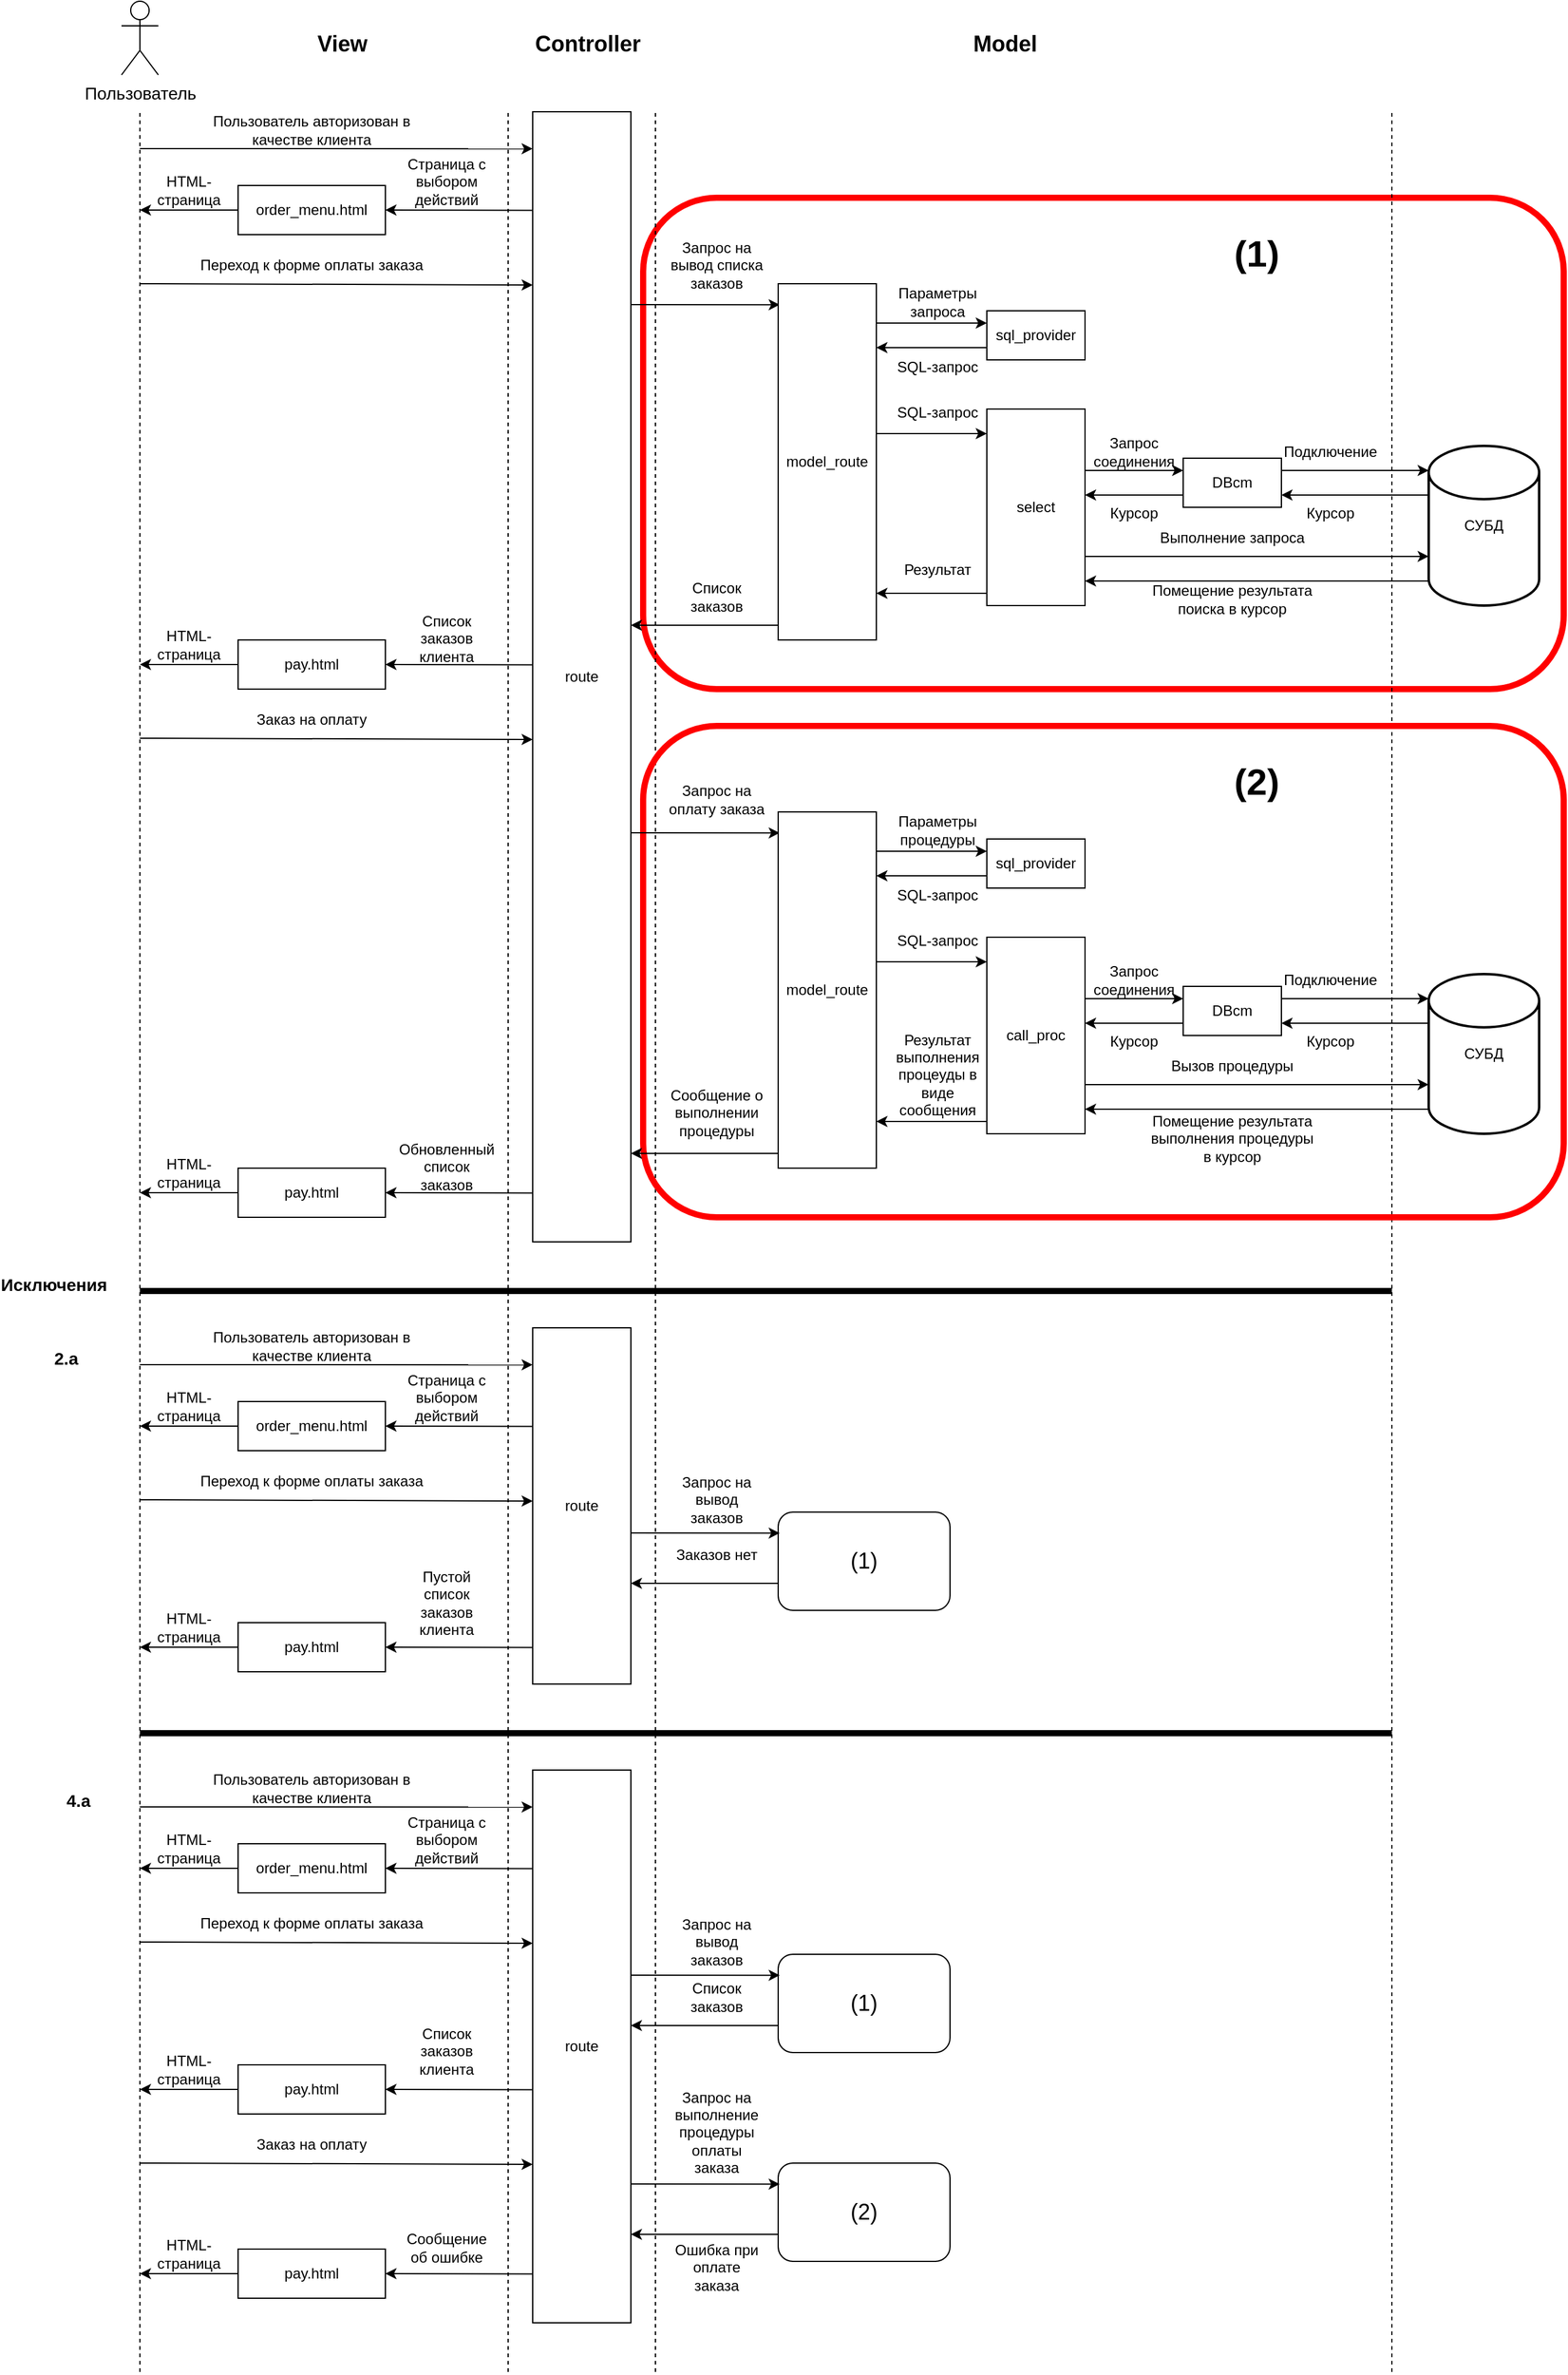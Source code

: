 <mxfile version="26.0.4">
  <diagram name="Страница — 1" id="qYMcQZidO0-yW6cIo81G">
    <mxGraphModel dx="1993" dy="938" grid="1" gridSize="10" guides="0" tooltips="1" connect="0" arrows="0" fold="1" page="0" pageScale="1" pageWidth="827" pageHeight="1169" math="0" shadow="0">
      <root>
        <mxCell id="0" />
        <mxCell id="1" parent="0" />
        <mxCell id="RGtAdJCoP5h75ATYD8qg-53" value="" style="rounded=1;whiteSpace=wrap;html=1;textOpacity=0;strokeWidth=5;perimeterSpacing=0;fillColor=none;strokeColor=#ff0000;" parent="1" vertex="1">
          <mxGeometry x="450" y="230" width="750" height="400" as="geometry" />
        </mxCell>
        <mxCell id="RGtAdJCoP5h75ATYD8qg-1" value="&lt;font style=&quot;font-size: 14px;&quot;&gt;Пользователь&lt;/font&gt;&lt;div style=&quot;font-size: 14px;&quot;&gt;&lt;br&gt;&lt;/div&gt;" style="shape=umlActor;verticalLabelPosition=bottom;verticalAlign=top;html=1;outlineConnect=0;" parent="1" vertex="1">
          <mxGeometry x="25" y="70" width="30" height="60" as="geometry" />
        </mxCell>
        <mxCell id="RGtAdJCoP5h75ATYD8qg-4" value="" style="endArrow=none;dashed=1;html=1;rounded=0;" parent="1" edge="1">
          <mxGeometry width="50" height="50" relative="1" as="geometry">
            <mxPoint x="40" y="2000" as="sourcePoint" />
            <mxPoint x="40" y="160" as="targetPoint" />
          </mxGeometry>
        </mxCell>
        <mxCell id="RGtAdJCoP5h75ATYD8qg-5" value="" style="endArrow=classic;html=1;rounded=0;entryX=0;entryY=0.051;entryDx=0;entryDy=0;entryPerimeter=0;" parent="1" edge="1">
          <mxGeometry width="50" height="50" relative="1" as="geometry">
            <mxPoint x="40" y="190" as="sourcePoint" />
            <mxPoint x="360" y="190.09" as="targetPoint" />
          </mxGeometry>
        </mxCell>
        <mxCell id="RGtAdJCoP5h75ATYD8qg-6" value="Пользователь авторизован в качестве клиента" style="text;html=1;align=center;verticalAlign=middle;whiteSpace=wrap;rounded=0;" parent="1" vertex="1">
          <mxGeometry x="80" y="160" width="200" height="30" as="geometry" />
        </mxCell>
        <mxCell id="RGtAdJCoP5h75ATYD8qg-7" value="route" style="rounded=0;whiteSpace=wrap;html=1;" parent="1" vertex="1">
          <mxGeometry x="360" y="160" width="80" height="920" as="geometry" />
        </mxCell>
        <mxCell id="RGtAdJCoP5h75ATYD8qg-27" value="" style="endArrow=classic;html=1;rounded=0;exitX=0;exitY=0.136;exitDx=0;exitDy=0;exitPerimeter=0;" parent="1" edge="1">
          <mxGeometry width="50" height="50" relative="1" as="geometry">
            <mxPoint x="360" y="240.24" as="sourcePoint" />
            <mxPoint x="240" y="240" as="targetPoint" />
          </mxGeometry>
        </mxCell>
        <mxCell id="RGtAdJCoP5h75ATYD8qg-28" value="order_menu.html" style="rounded=0;whiteSpace=wrap;html=1;" parent="1" vertex="1">
          <mxGeometry x="120" y="220" width="120" height="40" as="geometry" />
        </mxCell>
        <mxCell id="RGtAdJCoP5h75ATYD8qg-29" value="" style="endArrow=classic;html=1;rounded=0;" parent="1" edge="1">
          <mxGeometry width="50" height="50" relative="1" as="geometry">
            <mxPoint x="120" y="240" as="sourcePoint" />
            <mxPoint x="40" y="240" as="targetPoint" />
          </mxGeometry>
        </mxCell>
        <mxCell id="RGtAdJCoP5h75ATYD8qg-30" value="" style="endArrow=classic;html=1;rounded=0;" parent="1" edge="1">
          <mxGeometry width="50" height="50" relative="1" as="geometry">
            <mxPoint x="40" y="300" as="sourcePoint" />
            <mxPoint x="360" y="301" as="targetPoint" />
          </mxGeometry>
        </mxCell>
        <mxCell id="RGtAdJCoP5h75ATYD8qg-31" value="Страница с выбором действий" style="text;html=1;align=center;verticalAlign=middle;whiteSpace=wrap;rounded=0;" parent="1" vertex="1">
          <mxGeometry x="240" y="196" width="100" height="41" as="geometry" />
        </mxCell>
        <mxCell id="RGtAdJCoP5h75ATYD8qg-32" value="HTML-страница" style="text;html=1;align=center;verticalAlign=middle;whiteSpace=wrap;rounded=0;" parent="1" vertex="1">
          <mxGeometry x="40" y="210" width="80" height="27" as="geometry" />
        </mxCell>
        <mxCell id="RGtAdJCoP5h75ATYD8qg-33" value="Переход к форме оплаты заказа" style="text;html=1;align=center;verticalAlign=middle;whiteSpace=wrap;rounded=0;" parent="1" vertex="1">
          <mxGeometry x="80" y="270" width="200" height="30" as="geometry" />
        </mxCell>
        <mxCell id="RGtAdJCoP5h75ATYD8qg-34" value="" style="endArrow=none;dashed=1;html=1;rounded=0;" parent="1" edge="1">
          <mxGeometry width="50" height="50" relative="1" as="geometry">
            <mxPoint x="340" y="2000" as="sourcePoint" />
            <mxPoint x="340" y="160" as="targetPoint" />
          </mxGeometry>
        </mxCell>
        <mxCell id="RGtAdJCoP5h75ATYD8qg-35" value="View" style="text;html=1;align=center;verticalAlign=middle;whiteSpace=wrap;rounded=0;fontSize=18;fontStyle=1" parent="1" vertex="1">
          <mxGeometry x="110" y="90" width="190" height="30" as="geometry" />
        </mxCell>
        <mxCell id="RGtAdJCoP5h75ATYD8qg-36" value="Controller" style="text;html=1;align=center;verticalAlign=middle;whiteSpace=wrap;rounded=0;fontSize=18;fontStyle=1" parent="1" vertex="1">
          <mxGeometry x="310" y="90" width="190" height="30" as="geometry" />
        </mxCell>
        <mxCell id="RGtAdJCoP5h75ATYD8qg-37" value="" style="endArrow=none;dashed=1;html=1;rounded=0;" parent="1" edge="1">
          <mxGeometry width="50" height="50" relative="1" as="geometry">
            <mxPoint x="460" y="2000" as="sourcePoint" />
            <mxPoint x="460" y="160" as="targetPoint" />
          </mxGeometry>
        </mxCell>
        <mxCell id="RGtAdJCoP5h75ATYD8qg-38" value="Model" style="text;html=1;align=center;verticalAlign=middle;whiteSpace=wrap;rounded=0;fontSize=18;fontStyle=1" parent="1" vertex="1">
          <mxGeometry x="650" y="90" width="190" height="30" as="geometry" />
        </mxCell>
        <mxCell id="RGtAdJCoP5h75ATYD8qg-39" value="" style="endArrow=none;dashed=1;html=1;rounded=0;" parent="1" edge="1">
          <mxGeometry width="50" height="50" relative="1" as="geometry">
            <mxPoint x="1060" y="2000" as="sourcePoint" />
            <mxPoint x="1060" y="160" as="targetPoint" />
          </mxGeometry>
        </mxCell>
        <mxCell id="RGtAdJCoP5h75ATYD8qg-54" value="(1)" style="text;html=1;align=center;verticalAlign=middle;whiteSpace=wrap;rounded=0;fontSize=30;fontStyle=1" parent="1" vertex="1">
          <mxGeometry x="930" y="260" width="40" height="30" as="geometry" />
        </mxCell>
        <mxCell id="RGtAdJCoP5h75ATYD8qg-55" value="&lt;font style=&quot;font-size: 14px;&quot;&gt;&lt;b&gt;Исключения&lt;/b&gt;&lt;/font&gt;" style="text;html=1;align=center;verticalAlign=middle;whiteSpace=wrap;rounded=0;" parent="1" vertex="1">
          <mxGeometry x="-70" y="1100" width="80" height="30" as="geometry" />
        </mxCell>
        <mxCell id="Lu8lod0RweKCpHLHDI5q-27" value="" style="endArrow=classic;html=1;rounded=0;entryX=0.016;entryY=0.063;entryDx=0;entryDy=0;entryPerimeter=0;" parent="1" edge="1">
          <mxGeometry width="50" height="50" relative="1" as="geometry">
            <mxPoint x="440" y="317" as="sourcePoint" />
            <mxPoint x="561.28" y="317.09" as="targetPoint" />
          </mxGeometry>
        </mxCell>
        <mxCell id="Lu8lod0RweKCpHLHDI5q-28" value="Запрос на вывод списка заказов" style="text;html=1;align=center;verticalAlign=middle;whiteSpace=wrap;rounded=0;" parent="1" vertex="1">
          <mxGeometry x="470" y="260" width="80" height="50" as="geometry" />
        </mxCell>
        <mxCell id="Lu8lod0RweKCpHLHDI5q-29" value="model_route" style="rounded=0;whiteSpace=wrap;html=1;" parent="1" vertex="1">
          <mxGeometry x="560" y="300" width="80" height="290" as="geometry" />
        </mxCell>
        <mxCell id="Lu8lod0RweKCpHLHDI5q-30" value="sql_provider" style="rounded=0;whiteSpace=wrap;html=1;" parent="1" vertex="1">
          <mxGeometry x="730" y="322" width="80" height="40" as="geometry" />
        </mxCell>
        <mxCell id="Lu8lod0RweKCpHLHDI5q-31" value="select" style="rounded=0;whiteSpace=wrap;html=1;" parent="1" vertex="1">
          <mxGeometry x="730" y="402" width="80" height="160" as="geometry" />
        </mxCell>
        <mxCell id="Lu8lod0RweKCpHLHDI5q-32" value="DBcm" style="rounded=0;whiteSpace=wrap;html=1;" parent="1" vertex="1">
          <mxGeometry x="890" y="442" width="80" height="40" as="geometry" />
        </mxCell>
        <mxCell id="Lu8lod0RweKCpHLHDI5q-33" value="СУБД" style="strokeWidth=2;html=1;shape=mxgraph.flowchart.database;whiteSpace=wrap;" parent="1" vertex="1">
          <mxGeometry x="1090" y="432" width="90" height="130" as="geometry" />
        </mxCell>
        <mxCell id="Lu8lod0RweKCpHLHDI5q-34" value="" style="endArrow=classic;html=1;rounded=0;" parent="1" edge="1">
          <mxGeometry width="50" height="50" relative="1" as="geometry">
            <mxPoint x="640" y="332" as="sourcePoint" />
            <mxPoint x="730" y="332" as="targetPoint" />
          </mxGeometry>
        </mxCell>
        <mxCell id="Lu8lod0RweKCpHLHDI5q-35" value="" style="endArrow=classic;html=1;rounded=0;" parent="1" edge="1">
          <mxGeometry width="50" height="50" relative="1" as="geometry">
            <mxPoint x="730" y="352" as="sourcePoint" />
            <mxPoint x="640" y="352" as="targetPoint" />
          </mxGeometry>
        </mxCell>
        <mxCell id="Lu8lod0RweKCpHLHDI5q-36" value="" style="endArrow=classic;html=1;rounded=0;" parent="1" edge="1">
          <mxGeometry width="50" height="50" relative="1" as="geometry">
            <mxPoint x="640" y="422" as="sourcePoint" />
            <mxPoint x="730" y="422" as="targetPoint" />
          </mxGeometry>
        </mxCell>
        <mxCell id="Lu8lod0RweKCpHLHDI5q-37" value="" style="endArrow=classic;html=1;rounded=0;" parent="1" edge="1">
          <mxGeometry width="50" height="50" relative="1" as="geometry">
            <mxPoint x="810" y="452" as="sourcePoint" />
            <mxPoint x="890" y="452" as="targetPoint" />
          </mxGeometry>
        </mxCell>
        <mxCell id="Lu8lod0RweKCpHLHDI5q-38" value="" style="endArrow=classic;html=1;rounded=0;" parent="1" edge="1">
          <mxGeometry width="50" height="50" relative="1" as="geometry">
            <mxPoint x="890" y="472" as="sourcePoint" />
            <mxPoint x="810" y="472" as="targetPoint" />
          </mxGeometry>
        </mxCell>
        <mxCell id="Lu8lod0RweKCpHLHDI5q-39" value="" style="endArrow=classic;html=1;rounded=0;entryX=0;entryY=0.154;entryDx=0;entryDy=0;entryPerimeter=0;" parent="1" target="Lu8lod0RweKCpHLHDI5q-33" edge="1">
          <mxGeometry width="50" height="50" relative="1" as="geometry">
            <mxPoint x="970" y="452" as="sourcePoint" />
            <mxPoint x="1050" y="452" as="targetPoint" />
          </mxGeometry>
        </mxCell>
        <mxCell id="Lu8lod0RweKCpHLHDI5q-40" value="" style="endArrow=classic;html=1;rounded=0;exitX=0;exitY=0.308;exitDx=0;exitDy=0;exitPerimeter=0;" parent="1" source="Lu8lod0RweKCpHLHDI5q-33" edge="1">
          <mxGeometry width="50" height="50" relative="1" as="geometry">
            <mxPoint x="1050" y="472" as="sourcePoint" />
            <mxPoint x="970" y="472" as="targetPoint" />
          </mxGeometry>
        </mxCell>
        <mxCell id="Lu8lod0RweKCpHLHDI5q-41" value="" style="endArrow=classic;html=1;rounded=0;entryX=0;entryY=0.692;entryDx=0;entryDy=0;entryPerimeter=0;" parent="1" target="Lu8lod0RweKCpHLHDI5q-33" edge="1">
          <mxGeometry width="50" height="50" relative="1" as="geometry">
            <mxPoint x="810" y="522" as="sourcePoint" />
            <mxPoint x="890" y="522" as="targetPoint" />
          </mxGeometry>
        </mxCell>
        <mxCell id="Lu8lod0RweKCpHLHDI5q-42" value="" style="endArrow=classic;html=1;rounded=0;exitX=0;exitY=0.846;exitDx=0;exitDy=0;exitPerimeter=0;" parent="1" source="Lu8lod0RweKCpHLHDI5q-33" edge="1">
          <mxGeometry width="50" height="50" relative="1" as="geometry">
            <mxPoint x="1050" y="542" as="sourcePoint" />
            <mxPoint x="810" y="542" as="targetPoint" />
          </mxGeometry>
        </mxCell>
        <mxCell id="Lu8lod0RweKCpHLHDI5q-43" value="" style="endArrow=classic;html=1;rounded=0;" parent="1" edge="1">
          <mxGeometry width="50" height="50" relative="1" as="geometry">
            <mxPoint x="730" y="552" as="sourcePoint" />
            <mxPoint x="640" y="552" as="targetPoint" />
          </mxGeometry>
        </mxCell>
        <mxCell id="Lu8lod0RweKCpHLHDI5q-44" value="Параметры запроса" style="text;html=1;align=center;verticalAlign=middle;whiteSpace=wrap;rounded=0;" parent="1" vertex="1">
          <mxGeometry x="650" y="300" width="80" height="30" as="geometry" />
        </mxCell>
        <mxCell id="Lu8lod0RweKCpHLHDI5q-45" value="SQL-запрос" style="text;html=1;align=center;verticalAlign=middle;whiteSpace=wrap;rounded=0;" parent="1" vertex="1">
          <mxGeometry x="650" y="355" width="80" height="26" as="geometry" />
        </mxCell>
        <mxCell id="Lu8lod0RweKCpHLHDI5q-46" value="SQL-запрос" style="text;html=1;align=center;verticalAlign=middle;whiteSpace=wrap;rounded=0;" parent="1" vertex="1">
          <mxGeometry x="650" y="392" width="80" height="26" as="geometry" />
        </mxCell>
        <mxCell id="Lu8lod0RweKCpHLHDI5q-47" value="Запрос соединения" style="text;html=1;align=center;verticalAlign=middle;whiteSpace=wrap;rounded=0;" parent="1" vertex="1">
          <mxGeometry x="810" y="422" width="80" height="30" as="geometry" />
        </mxCell>
        <mxCell id="Lu8lod0RweKCpHLHDI5q-48" value="Курсор" style="text;html=1;align=center;verticalAlign=middle;whiteSpace=wrap;rounded=0;" parent="1" vertex="1">
          <mxGeometry x="810" y="472" width="80" height="30" as="geometry" />
        </mxCell>
        <mxCell id="Lu8lod0RweKCpHLHDI5q-49" value="Подключение" style="text;html=1;align=center;verticalAlign=middle;whiteSpace=wrap;rounded=0;" parent="1" vertex="1">
          <mxGeometry x="970" y="422" width="80" height="30" as="geometry" />
        </mxCell>
        <mxCell id="Lu8lod0RweKCpHLHDI5q-50" value="Курсор" style="text;html=1;align=center;verticalAlign=middle;whiteSpace=wrap;rounded=0;" parent="1" vertex="1">
          <mxGeometry x="970" y="472" width="80" height="30" as="geometry" />
        </mxCell>
        <mxCell id="Lu8lod0RweKCpHLHDI5q-51" value="Выполнение запроса" style="text;html=1;align=center;verticalAlign=middle;whiteSpace=wrap;rounded=0;" parent="1" vertex="1">
          <mxGeometry x="860" y="492" width="140" height="30" as="geometry" />
        </mxCell>
        <mxCell id="Lu8lod0RweKCpHLHDI5q-52" value="Помещение результата поиска в курсор" style="text;html=1;align=center;verticalAlign=middle;whiteSpace=wrap;rounded=0;" parent="1" vertex="1">
          <mxGeometry x="860" y="542" width="140" height="30" as="geometry" />
        </mxCell>
        <mxCell id="Lu8lod0RweKCpHLHDI5q-53" value="Результат" style="text;html=1;align=center;verticalAlign=middle;whiteSpace=wrap;rounded=0;" parent="1" vertex="1">
          <mxGeometry x="650" y="518" width="80" height="30" as="geometry" />
        </mxCell>
        <mxCell id="Lu8lod0RweKCpHLHDI5q-56" value="" style="endArrow=classic;html=1;rounded=0;" parent="1" edge="1">
          <mxGeometry width="50" height="50" relative="1" as="geometry">
            <mxPoint x="560" y="578" as="sourcePoint" />
            <mxPoint x="440" y="578" as="targetPoint" />
          </mxGeometry>
        </mxCell>
        <mxCell id="Lu8lod0RweKCpHLHDI5q-57" value="Список заказов" style="text;html=1;align=center;verticalAlign=middle;whiteSpace=wrap;rounded=0;" parent="1" vertex="1">
          <mxGeometry x="470" y="540" width="80" height="30" as="geometry" />
        </mxCell>
        <mxCell id="kv8mWWILLCm-tQsmbC9U-1" value="" style="endArrow=classic;html=1;rounded=0;exitX=0;exitY=0.136;exitDx=0;exitDy=0;exitPerimeter=0;" parent="1" edge="1">
          <mxGeometry width="50" height="50" relative="1" as="geometry">
            <mxPoint x="360" y="610.24" as="sourcePoint" />
            <mxPoint x="240" y="610" as="targetPoint" />
          </mxGeometry>
        </mxCell>
        <mxCell id="kv8mWWILLCm-tQsmbC9U-2" value="pay.html" style="rounded=0;whiteSpace=wrap;html=1;" parent="1" vertex="1">
          <mxGeometry x="120" y="590" width="120" height="40" as="geometry" />
        </mxCell>
        <mxCell id="kv8mWWILLCm-tQsmbC9U-3" value="Список заказов клиента" style="text;html=1;align=center;verticalAlign=middle;whiteSpace=wrap;rounded=0;" parent="1" vertex="1">
          <mxGeometry x="250" y="570" width="80" height="37" as="geometry" />
        </mxCell>
        <mxCell id="kv8mWWILLCm-tQsmbC9U-4" value="HTML-страница" style="text;html=1;align=center;verticalAlign=middle;whiteSpace=wrap;rounded=0;" parent="1" vertex="1">
          <mxGeometry x="40" y="580" width="80" height="27" as="geometry" />
        </mxCell>
        <mxCell id="kv8mWWILLCm-tQsmbC9U-5" value="" style="endArrow=classic;html=1;rounded=0;" parent="1" edge="1">
          <mxGeometry width="50" height="50" relative="1" as="geometry">
            <mxPoint x="120" y="610" as="sourcePoint" />
            <mxPoint x="40" y="610" as="targetPoint" />
          </mxGeometry>
        </mxCell>
        <mxCell id="kv8mWWILLCm-tQsmbC9U-312" value="&lt;span style=&quot;font-size: 14px;&quot;&gt;&lt;b&gt;4.а&lt;/b&gt;&lt;/span&gt;" style="text;html=1;align=center;verticalAlign=middle;whiteSpace=wrap;rounded=0;" parent="1" vertex="1">
          <mxGeometry x="-50" y="1520" width="80" height="30" as="geometry" />
        </mxCell>
        <mxCell id="kv8mWWILLCm-tQsmbC9U-313" value="" style="endArrow=none;html=1;rounded=0;strokeWidth=5;" parent="1" edge="1">
          <mxGeometry width="50" height="50" relative="1" as="geometry">
            <mxPoint x="40" y="1480" as="sourcePoint" />
            <mxPoint x="1060" y="1480" as="targetPoint" />
          </mxGeometry>
        </mxCell>
        <mxCell id="9GBrPRL0eRh31CG-jNro-1" value="" style="endArrow=classic;html=1;rounded=0;" edge="1" parent="1">
          <mxGeometry width="50" height="50" relative="1" as="geometry">
            <mxPoint x="40" y="670" as="sourcePoint" />
            <mxPoint x="360" y="671" as="targetPoint" />
          </mxGeometry>
        </mxCell>
        <mxCell id="9GBrPRL0eRh31CG-jNro-2" value="Заказ на оплату" style="text;html=1;align=center;verticalAlign=middle;whiteSpace=wrap;rounded=0;" vertex="1" parent="1">
          <mxGeometry x="80" y="640" width="200" height="30" as="geometry" />
        </mxCell>
        <mxCell id="9GBrPRL0eRh31CG-jNro-3" value="" style="rounded=1;whiteSpace=wrap;html=1;textOpacity=0;strokeWidth=5;perimeterSpacing=0;fillColor=none;strokeColor=#ff0000;" vertex="1" parent="1">
          <mxGeometry x="450" y="660" width="750" height="400" as="geometry" />
        </mxCell>
        <mxCell id="9GBrPRL0eRh31CG-jNro-4" value="(2)" style="text;html=1;align=center;verticalAlign=middle;whiteSpace=wrap;rounded=0;fontSize=30;fontStyle=1" vertex="1" parent="1">
          <mxGeometry x="930" y="690" width="40" height="30" as="geometry" />
        </mxCell>
        <mxCell id="9GBrPRL0eRh31CG-jNro-5" value="" style="endArrow=classic;html=1;rounded=0;entryX=0.016;entryY=0.063;entryDx=0;entryDy=0;entryPerimeter=0;" edge="1" parent="1">
          <mxGeometry width="50" height="50" relative="1" as="geometry">
            <mxPoint x="440" y="747" as="sourcePoint" />
            <mxPoint x="561.28" y="747.09" as="targetPoint" />
          </mxGeometry>
        </mxCell>
        <mxCell id="9GBrPRL0eRh31CG-jNro-6" value="Запрос на оплату заказа" style="text;html=1;align=center;verticalAlign=middle;whiteSpace=wrap;rounded=0;" vertex="1" parent="1">
          <mxGeometry x="470" y="700" width="80" height="40" as="geometry" />
        </mxCell>
        <mxCell id="9GBrPRL0eRh31CG-jNro-7" value="model_route" style="rounded=0;whiteSpace=wrap;html=1;" vertex="1" parent="1">
          <mxGeometry x="560" y="730" width="80" height="290" as="geometry" />
        </mxCell>
        <mxCell id="9GBrPRL0eRh31CG-jNro-8" value="sql_provider" style="rounded=0;whiteSpace=wrap;html=1;" vertex="1" parent="1">
          <mxGeometry x="730" y="752" width="80" height="40" as="geometry" />
        </mxCell>
        <mxCell id="9GBrPRL0eRh31CG-jNro-9" value="call_proc" style="rounded=0;whiteSpace=wrap;html=1;" vertex="1" parent="1">
          <mxGeometry x="730" y="832" width="80" height="160" as="geometry" />
        </mxCell>
        <mxCell id="9GBrPRL0eRh31CG-jNro-10" value="DBcm" style="rounded=0;whiteSpace=wrap;html=1;" vertex="1" parent="1">
          <mxGeometry x="890" y="872" width="80" height="40" as="geometry" />
        </mxCell>
        <mxCell id="9GBrPRL0eRh31CG-jNro-11" value="СУБД" style="strokeWidth=2;html=1;shape=mxgraph.flowchart.database;whiteSpace=wrap;" vertex="1" parent="1">
          <mxGeometry x="1090" y="862" width="90" height="130" as="geometry" />
        </mxCell>
        <mxCell id="9GBrPRL0eRh31CG-jNro-12" value="" style="endArrow=classic;html=1;rounded=0;" edge="1" parent="1">
          <mxGeometry width="50" height="50" relative="1" as="geometry">
            <mxPoint x="640" y="762" as="sourcePoint" />
            <mxPoint x="730" y="762" as="targetPoint" />
          </mxGeometry>
        </mxCell>
        <mxCell id="9GBrPRL0eRh31CG-jNro-13" value="" style="endArrow=classic;html=1;rounded=0;" edge="1" parent="1">
          <mxGeometry width="50" height="50" relative="1" as="geometry">
            <mxPoint x="730" y="782" as="sourcePoint" />
            <mxPoint x="640" y="782" as="targetPoint" />
          </mxGeometry>
        </mxCell>
        <mxCell id="9GBrPRL0eRh31CG-jNro-14" value="" style="endArrow=classic;html=1;rounded=0;" edge="1" parent="1">
          <mxGeometry width="50" height="50" relative="1" as="geometry">
            <mxPoint x="640" y="852" as="sourcePoint" />
            <mxPoint x="730" y="852" as="targetPoint" />
          </mxGeometry>
        </mxCell>
        <mxCell id="9GBrPRL0eRh31CG-jNro-15" value="" style="endArrow=classic;html=1;rounded=0;" edge="1" parent="1">
          <mxGeometry width="50" height="50" relative="1" as="geometry">
            <mxPoint x="810" y="882" as="sourcePoint" />
            <mxPoint x="890" y="882" as="targetPoint" />
          </mxGeometry>
        </mxCell>
        <mxCell id="9GBrPRL0eRh31CG-jNro-16" value="" style="endArrow=classic;html=1;rounded=0;" edge="1" parent="1">
          <mxGeometry width="50" height="50" relative="1" as="geometry">
            <mxPoint x="890" y="902" as="sourcePoint" />
            <mxPoint x="810" y="902" as="targetPoint" />
          </mxGeometry>
        </mxCell>
        <mxCell id="9GBrPRL0eRh31CG-jNro-17" value="" style="endArrow=classic;html=1;rounded=0;entryX=0;entryY=0.154;entryDx=0;entryDy=0;entryPerimeter=0;" edge="1" parent="1" target="9GBrPRL0eRh31CG-jNro-11">
          <mxGeometry width="50" height="50" relative="1" as="geometry">
            <mxPoint x="970" y="882" as="sourcePoint" />
            <mxPoint x="1050" y="882" as="targetPoint" />
          </mxGeometry>
        </mxCell>
        <mxCell id="9GBrPRL0eRh31CG-jNro-18" value="" style="endArrow=classic;html=1;rounded=0;exitX=0;exitY=0.308;exitDx=0;exitDy=0;exitPerimeter=0;" edge="1" parent="1" source="9GBrPRL0eRh31CG-jNro-11">
          <mxGeometry width="50" height="50" relative="1" as="geometry">
            <mxPoint x="1050" y="902" as="sourcePoint" />
            <mxPoint x="970" y="902" as="targetPoint" />
          </mxGeometry>
        </mxCell>
        <mxCell id="9GBrPRL0eRh31CG-jNro-19" value="" style="endArrow=classic;html=1;rounded=0;entryX=0;entryY=0.692;entryDx=0;entryDy=0;entryPerimeter=0;" edge="1" parent="1" target="9GBrPRL0eRh31CG-jNro-11">
          <mxGeometry width="50" height="50" relative="1" as="geometry">
            <mxPoint x="810" y="952" as="sourcePoint" />
            <mxPoint x="890" y="952" as="targetPoint" />
          </mxGeometry>
        </mxCell>
        <mxCell id="9GBrPRL0eRh31CG-jNro-20" value="" style="endArrow=classic;html=1;rounded=0;exitX=0;exitY=0.846;exitDx=0;exitDy=0;exitPerimeter=0;" edge="1" parent="1" source="9GBrPRL0eRh31CG-jNro-11">
          <mxGeometry width="50" height="50" relative="1" as="geometry">
            <mxPoint x="1050" y="972" as="sourcePoint" />
            <mxPoint x="810" y="972" as="targetPoint" />
          </mxGeometry>
        </mxCell>
        <mxCell id="9GBrPRL0eRh31CG-jNro-21" value="" style="endArrow=classic;html=1;rounded=0;" edge="1" parent="1">
          <mxGeometry width="50" height="50" relative="1" as="geometry">
            <mxPoint x="730" y="982" as="sourcePoint" />
            <mxPoint x="640" y="982" as="targetPoint" />
          </mxGeometry>
        </mxCell>
        <mxCell id="9GBrPRL0eRh31CG-jNro-22" value="Параметры процедуры" style="text;html=1;align=center;verticalAlign=middle;whiteSpace=wrap;rounded=0;" vertex="1" parent="1">
          <mxGeometry x="650" y="730" width="80" height="30" as="geometry" />
        </mxCell>
        <mxCell id="9GBrPRL0eRh31CG-jNro-23" value="SQL-запрос" style="text;html=1;align=center;verticalAlign=middle;whiteSpace=wrap;rounded=0;" vertex="1" parent="1">
          <mxGeometry x="650" y="785" width="80" height="26" as="geometry" />
        </mxCell>
        <mxCell id="9GBrPRL0eRh31CG-jNro-24" value="SQL-запрос" style="text;html=1;align=center;verticalAlign=middle;whiteSpace=wrap;rounded=0;" vertex="1" parent="1">
          <mxGeometry x="650" y="822" width="80" height="26" as="geometry" />
        </mxCell>
        <mxCell id="9GBrPRL0eRh31CG-jNro-25" value="Запрос соединения" style="text;html=1;align=center;verticalAlign=middle;whiteSpace=wrap;rounded=0;" vertex="1" parent="1">
          <mxGeometry x="810" y="852" width="80" height="30" as="geometry" />
        </mxCell>
        <mxCell id="9GBrPRL0eRh31CG-jNro-26" value="Курсор" style="text;html=1;align=center;verticalAlign=middle;whiteSpace=wrap;rounded=0;" vertex="1" parent="1">
          <mxGeometry x="810" y="902" width="80" height="30" as="geometry" />
        </mxCell>
        <mxCell id="9GBrPRL0eRh31CG-jNro-27" value="Подключение" style="text;html=1;align=center;verticalAlign=middle;whiteSpace=wrap;rounded=0;" vertex="1" parent="1">
          <mxGeometry x="970" y="852" width="80" height="30" as="geometry" />
        </mxCell>
        <mxCell id="9GBrPRL0eRh31CG-jNro-28" value="Курсор" style="text;html=1;align=center;verticalAlign=middle;whiteSpace=wrap;rounded=0;" vertex="1" parent="1">
          <mxGeometry x="970" y="902" width="80" height="30" as="geometry" />
        </mxCell>
        <mxCell id="9GBrPRL0eRh31CG-jNro-29" value="Вызов процедуры" style="text;html=1;align=center;verticalAlign=middle;whiteSpace=wrap;rounded=0;" vertex="1" parent="1">
          <mxGeometry x="860" y="922" width="140" height="30" as="geometry" />
        </mxCell>
        <mxCell id="9GBrPRL0eRh31CG-jNro-30" value="Помещение результата выполнения процедуры в курсор" style="text;html=1;align=center;verticalAlign=middle;whiteSpace=wrap;rounded=0;" vertex="1" parent="1">
          <mxGeometry x="860" y="972" width="140" height="48" as="geometry" />
        </mxCell>
        <mxCell id="9GBrPRL0eRh31CG-jNro-31" value="Результат выполнения процеуды в виде сообщения" style="text;html=1;align=center;verticalAlign=middle;whiteSpace=wrap;rounded=0;" vertex="1" parent="1">
          <mxGeometry x="650" y="910" width="80" height="68" as="geometry" />
        </mxCell>
        <mxCell id="9GBrPRL0eRh31CG-jNro-32" value="" style="endArrow=classic;html=1;rounded=0;" edge="1" parent="1">
          <mxGeometry width="50" height="50" relative="1" as="geometry">
            <mxPoint x="560" y="1008" as="sourcePoint" />
            <mxPoint x="440" y="1008" as="targetPoint" />
          </mxGeometry>
        </mxCell>
        <mxCell id="9GBrPRL0eRh31CG-jNro-33" value="Сообщение о выполнении процедуры" style="text;html=1;align=center;verticalAlign=middle;whiteSpace=wrap;rounded=0;" vertex="1" parent="1">
          <mxGeometry x="470" y="960" width="80" height="30" as="geometry" />
        </mxCell>
        <mxCell id="9GBrPRL0eRh31CG-jNro-34" value="" style="endArrow=classic;html=1;rounded=0;exitX=0;exitY=0.136;exitDx=0;exitDy=0;exitPerimeter=0;" edge="1" parent="1">
          <mxGeometry width="50" height="50" relative="1" as="geometry">
            <mxPoint x="360" y="1040.24" as="sourcePoint" />
            <mxPoint x="240" y="1040" as="targetPoint" />
          </mxGeometry>
        </mxCell>
        <mxCell id="9GBrPRL0eRh31CG-jNro-35" value="pay.html" style="rounded=0;whiteSpace=wrap;html=1;" vertex="1" parent="1">
          <mxGeometry x="120" y="1020" width="120" height="40" as="geometry" />
        </mxCell>
        <mxCell id="9GBrPRL0eRh31CG-jNro-36" value="Обновленный список заказов" style="text;html=1;align=center;verticalAlign=middle;whiteSpace=wrap;rounded=0;" vertex="1" parent="1">
          <mxGeometry x="250" y="1000" width="80" height="37" as="geometry" />
        </mxCell>
        <mxCell id="9GBrPRL0eRh31CG-jNro-37" value="HTML-страница" style="text;html=1;align=center;verticalAlign=middle;whiteSpace=wrap;rounded=0;" vertex="1" parent="1">
          <mxGeometry x="40" y="1010" width="80" height="27" as="geometry" />
        </mxCell>
        <mxCell id="9GBrPRL0eRh31CG-jNro-38" value="" style="endArrow=classic;html=1;rounded=0;" edge="1" parent="1">
          <mxGeometry width="50" height="50" relative="1" as="geometry">
            <mxPoint x="120" y="1040" as="sourcePoint" />
            <mxPoint x="40" y="1040" as="targetPoint" />
          </mxGeometry>
        </mxCell>
        <mxCell id="9GBrPRL0eRh31CG-jNro-39" value="" style="endArrow=none;html=1;rounded=0;strokeWidth=5;" edge="1" parent="1">
          <mxGeometry width="50" height="50" relative="1" as="geometry">
            <mxPoint x="40" y="1120" as="sourcePoint" />
            <mxPoint x="1060" y="1120" as="targetPoint" />
          </mxGeometry>
        </mxCell>
        <mxCell id="9GBrPRL0eRh31CG-jNro-40" value="&lt;span style=&quot;font-size: 14px;&quot;&gt;&lt;b&gt;2.а&lt;/b&gt;&lt;/span&gt;" style="text;html=1;align=center;verticalAlign=middle;whiteSpace=wrap;rounded=0;" vertex="1" parent="1">
          <mxGeometry x="-60" y="1160" width="80" height="30" as="geometry" />
        </mxCell>
        <mxCell id="9GBrPRL0eRh31CG-jNro-41" value="" style="endArrow=classic;html=1;rounded=0;entryX=0;entryY=0.051;entryDx=0;entryDy=0;entryPerimeter=0;" edge="1" parent="1">
          <mxGeometry width="50" height="50" relative="1" as="geometry">
            <mxPoint x="40" y="1180" as="sourcePoint" />
            <mxPoint x="360" y="1180.09" as="targetPoint" />
          </mxGeometry>
        </mxCell>
        <mxCell id="9GBrPRL0eRh31CG-jNro-42" value="Пользователь авторизован в качестве клиента" style="text;html=1;align=center;verticalAlign=middle;whiteSpace=wrap;rounded=0;" vertex="1" parent="1">
          <mxGeometry x="80" y="1150" width="200" height="30" as="geometry" />
        </mxCell>
        <mxCell id="9GBrPRL0eRh31CG-jNro-43" value="route" style="rounded=0;whiteSpace=wrap;html=1;" vertex="1" parent="1">
          <mxGeometry x="360" y="1150" width="80" height="290" as="geometry" />
        </mxCell>
        <mxCell id="9GBrPRL0eRh31CG-jNro-44" value="" style="endArrow=classic;html=1;rounded=0;exitX=0;exitY=0.136;exitDx=0;exitDy=0;exitPerimeter=0;" edge="1" parent="1">
          <mxGeometry width="50" height="50" relative="1" as="geometry">
            <mxPoint x="360" y="1230.24" as="sourcePoint" />
            <mxPoint x="240" y="1230" as="targetPoint" />
          </mxGeometry>
        </mxCell>
        <mxCell id="9GBrPRL0eRh31CG-jNro-45" value="order_menu.html" style="rounded=0;whiteSpace=wrap;html=1;" vertex="1" parent="1">
          <mxGeometry x="120" y="1210" width="120" height="40" as="geometry" />
        </mxCell>
        <mxCell id="9GBrPRL0eRh31CG-jNro-46" value="" style="endArrow=classic;html=1;rounded=0;" edge="1" parent="1">
          <mxGeometry width="50" height="50" relative="1" as="geometry">
            <mxPoint x="120" y="1230" as="sourcePoint" />
            <mxPoint x="40" y="1230" as="targetPoint" />
          </mxGeometry>
        </mxCell>
        <mxCell id="9GBrPRL0eRh31CG-jNro-47" value="" style="endArrow=classic;html=1;rounded=0;" edge="1" parent="1">
          <mxGeometry width="50" height="50" relative="1" as="geometry">
            <mxPoint x="40" y="1290" as="sourcePoint" />
            <mxPoint x="360" y="1291" as="targetPoint" />
          </mxGeometry>
        </mxCell>
        <mxCell id="9GBrPRL0eRh31CG-jNro-48" value="Страница с выбором действий" style="text;html=1;align=center;verticalAlign=middle;whiteSpace=wrap;rounded=0;" vertex="1" parent="1">
          <mxGeometry x="240" y="1186" width="100" height="41" as="geometry" />
        </mxCell>
        <mxCell id="9GBrPRL0eRh31CG-jNro-49" value="HTML-страница" style="text;html=1;align=center;verticalAlign=middle;whiteSpace=wrap;rounded=0;" vertex="1" parent="1">
          <mxGeometry x="40" y="1200" width="80" height="27" as="geometry" />
        </mxCell>
        <mxCell id="9GBrPRL0eRh31CG-jNro-50" value="Переход к форме оплаты заказа" style="text;html=1;align=center;verticalAlign=middle;whiteSpace=wrap;rounded=0;" vertex="1" parent="1">
          <mxGeometry x="80" y="1260" width="200" height="30" as="geometry" />
        </mxCell>
        <mxCell id="9GBrPRL0eRh31CG-jNro-51" value="" style="endArrow=classic;html=1;rounded=0;exitX=0;exitY=0.136;exitDx=0;exitDy=0;exitPerimeter=0;" edge="1" parent="1">
          <mxGeometry width="50" height="50" relative="1" as="geometry">
            <mxPoint x="360" y="1410.24" as="sourcePoint" />
            <mxPoint x="240" y="1410" as="targetPoint" />
          </mxGeometry>
        </mxCell>
        <mxCell id="9GBrPRL0eRh31CG-jNro-52" value="pay.html" style="rounded=0;whiteSpace=wrap;html=1;" vertex="1" parent="1">
          <mxGeometry x="120" y="1390" width="120" height="40" as="geometry" />
        </mxCell>
        <mxCell id="9GBrPRL0eRh31CG-jNro-53" value="Пустой список заказов клиента" style="text;html=1;align=center;verticalAlign=middle;whiteSpace=wrap;rounded=0;" vertex="1" parent="1">
          <mxGeometry x="250" y="1340" width="80" height="67" as="geometry" />
        </mxCell>
        <mxCell id="9GBrPRL0eRh31CG-jNro-54" value="HTML-страница" style="text;html=1;align=center;verticalAlign=middle;whiteSpace=wrap;rounded=0;" vertex="1" parent="1">
          <mxGeometry x="40" y="1380" width="80" height="27" as="geometry" />
        </mxCell>
        <mxCell id="9GBrPRL0eRh31CG-jNro-55" value="" style="endArrow=classic;html=1;rounded=0;" edge="1" parent="1">
          <mxGeometry width="50" height="50" relative="1" as="geometry">
            <mxPoint x="120" y="1410" as="sourcePoint" />
            <mxPoint x="40" y="1410" as="targetPoint" />
          </mxGeometry>
        </mxCell>
        <mxCell id="9GBrPRL0eRh31CG-jNro-63" value="&lt;font style=&quot;font-size: 18px;&quot;&gt;(1)&lt;/font&gt;" style="rounded=1;whiteSpace=wrap;html=1;" vertex="1" parent="1">
          <mxGeometry x="560" y="1300" width="140" height="80" as="geometry" />
        </mxCell>
        <mxCell id="9GBrPRL0eRh31CG-jNro-64" value="" style="endArrow=classic;html=1;rounded=0;entryX=0.016;entryY=0.063;entryDx=0;entryDy=0;entryPerimeter=0;" edge="1" parent="1">
          <mxGeometry width="50" height="50" relative="1" as="geometry">
            <mxPoint x="440" y="1317" as="sourcePoint" />
            <mxPoint x="561.28" y="1317.09" as="targetPoint" />
          </mxGeometry>
        </mxCell>
        <mxCell id="9GBrPRL0eRh31CG-jNro-65" value="Запрос на вывод заказов" style="text;html=1;align=center;verticalAlign=middle;whiteSpace=wrap;rounded=0;" vertex="1" parent="1">
          <mxGeometry x="470" y="1270" width="80" height="40" as="geometry" />
        </mxCell>
        <mxCell id="9GBrPRL0eRh31CG-jNro-66" value="" style="endArrow=classic;html=1;rounded=0;" edge="1" parent="1">
          <mxGeometry width="50" height="50" relative="1" as="geometry">
            <mxPoint x="560" y="1358" as="sourcePoint" />
            <mxPoint x="440" y="1358" as="targetPoint" />
          </mxGeometry>
        </mxCell>
        <mxCell id="9GBrPRL0eRh31CG-jNro-67" value="Заказов нет" style="text;html=1;align=center;verticalAlign=middle;whiteSpace=wrap;rounded=0;" vertex="1" parent="1">
          <mxGeometry x="470" y="1320" width="80" height="30" as="geometry" />
        </mxCell>
        <mxCell id="9GBrPRL0eRh31CG-jNro-68" value="" style="endArrow=classic;html=1;rounded=0;entryX=0;entryY=0.051;entryDx=0;entryDy=0;entryPerimeter=0;" edge="1" parent="1">
          <mxGeometry width="50" height="50" relative="1" as="geometry">
            <mxPoint x="40" y="1540" as="sourcePoint" />
            <mxPoint x="360" y="1540.09" as="targetPoint" />
          </mxGeometry>
        </mxCell>
        <mxCell id="9GBrPRL0eRh31CG-jNro-69" value="Пользователь авторизован в качестве клиента" style="text;html=1;align=center;verticalAlign=middle;whiteSpace=wrap;rounded=0;" vertex="1" parent="1">
          <mxGeometry x="80" y="1510" width="200" height="30" as="geometry" />
        </mxCell>
        <mxCell id="9GBrPRL0eRh31CG-jNro-70" value="route" style="rounded=0;whiteSpace=wrap;html=1;" vertex="1" parent="1">
          <mxGeometry x="360" y="1510" width="80" height="450" as="geometry" />
        </mxCell>
        <mxCell id="9GBrPRL0eRh31CG-jNro-71" value="" style="endArrow=classic;html=1;rounded=0;exitX=0;exitY=0.136;exitDx=0;exitDy=0;exitPerimeter=0;" edge="1" parent="1">
          <mxGeometry width="50" height="50" relative="1" as="geometry">
            <mxPoint x="360" y="1590.24" as="sourcePoint" />
            <mxPoint x="240" y="1590" as="targetPoint" />
          </mxGeometry>
        </mxCell>
        <mxCell id="9GBrPRL0eRh31CG-jNro-72" value="order_menu.html" style="rounded=0;whiteSpace=wrap;html=1;" vertex="1" parent="1">
          <mxGeometry x="120" y="1570" width="120" height="40" as="geometry" />
        </mxCell>
        <mxCell id="9GBrPRL0eRh31CG-jNro-73" value="" style="endArrow=classic;html=1;rounded=0;" edge="1" parent="1">
          <mxGeometry width="50" height="50" relative="1" as="geometry">
            <mxPoint x="120" y="1590" as="sourcePoint" />
            <mxPoint x="40" y="1590" as="targetPoint" />
          </mxGeometry>
        </mxCell>
        <mxCell id="9GBrPRL0eRh31CG-jNro-74" value="" style="endArrow=classic;html=1;rounded=0;" edge="1" parent="1">
          <mxGeometry width="50" height="50" relative="1" as="geometry">
            <mxPoint x="40" y="1650" as="sourcePoint" />
            <mxPoint x="360" y="1651" as="targetPoint" />
          </mxGeometry>
        </mxCell>
        <mxCell id="9GBrPRL0eRh31CG-jNro-75" value="Страница с выбором действий" style="text;html=1;align=center;verticalAlign=middle;whiteSpace=wrap;rounded=0;" vertex="1" parent="1">
          <mxGeometry x="240" y="1546" width="100" height="41" as="geometry" />
        </mxCell>
        <mxCell id="9GBrPRL0eRh31CG-jNro-76" value="HTML-страница" style="text;html=1;align=center;verticalAlign=middle;whiteSpace=wrap;rounded=0;" vertex="1" parent="1">
          <mxGeometry x="40" y="1560" width="80" height="27" as="geometry" />
        </mxCell>
        <mxCell id="9GBrPRL0eRh31CG-jNro-77" value="Переход к форме оплаты заказа" style="text;html=1;align=center;verticalAlign=middle;whiteSpace=wrap;rounded=0;" vertex="1" parent="1">
          <mxGeometry x="80" y="1620" width="200" height="30" as="geometry" />
        </mxCell>
        <mxCell id="9GBrPRL0eRh31CG-jNro-78" value="" style="endArrow=classic;html=1;rounded=0;exitX=0;exitY=0.136;exitDx=0;exitDy=0;exitPerimeter=0;" edge="1" parent="1">
          <mxGeometry width="50" height="50" relative="1" as="geometry">
            <mxPoint x="360" y="1770.24" as="sourcePoint" />
            <mxPoint x="240" y="1770" as="targetPoint" />
          </mxGeometry>
        </mxCell>
        <mxCell id="9GBrPRL0eRh31CG-jNro-79" value="pay.html" style="rounded=0;whiteSpace=wrap;html=1;" vertex="1" parent="1">
          <mxGeometry x="120" y="1750" width="120" height="40" as="geometry" />
        </mxCell>
        <mxCell id="9GBrPRL0eRh31CG-jNro-80" value="Список заказов клиента" style="text;html=1;align=center;verticalAlign=middle;whiteSpace=wrap;rounded=0;" vertex="1" parent="1">
          <mxGeometry x="250" y="1710" width="80" height="57" as="geometry" />
        </mxCell>
        <mxCell id="9GBrPRL0eRh31CG-jNro-81" value="HTML-страница" style="text;html=1;align=center;verticalAlign=middle;whiteSpace=wrap;rounded=0;" vertex="1" parent="1">
          <mxGeometry x="40" y="1740" width="80" height="27" as="geometry" />
        </mxCell>
        <mxCell id="9GBrPRL0eRh31CG-jNro-82" value="" style="endArrow=classic;html=1;rounded=0;" edge="1" parent="1">
          <mxGeometry width="50" height="50" relative="1" as="geometry">
            <mxPoint x="120" y="1770" as="sourcePoint" />
            <mxPoint x="40" y="1770" as="targetPoint" />
          </mxGeometry>
        </mxCell>
        <mxCell id="9GBrPRL0eRh31CG-jNro-83" value="&lt;font style=&quot;font-size: 18px;&quot;&gt;(1)&lt;/font&gt;" style="rounded=1;whiteSpace=wrap;html=1;" vertex="1" parent="1">
          <mxGeometry x="560" y="1660" width="140" height="80" as="geometry" />
        </mxCell>
        <mxCell id="9GBrPRL0eRh31CG-jNro-84" value="" style="endArrow=classic;html=1;rounded=0;entryX=0.016;entryY=0.063;entryDx=0;entryDy=0;entryPerimeter=0;" edge="1" parent="1">
          <mxGeometry width="50" height="50" relative="1" as="geometry">
            <mxPoint x="440" y="1677" as="sourcePoint" />
            <mxPoint x="561.28" y="1677.09" as="targetPoint" />
          </mxGeometry>
        </mxCell>
        <mxCell id="9GBrPRL0eRh31CG-jNro-85" value="Запрос на вывод заказов" style="text;html=1;align=center;verticalAlign=middle;whiteSpace=wrap;rounded=0;" vertex="1" parent="1">
          <mxGeometry x="470" y="1630" width="80" height="40" as="geometry" />
        </mxCell>
        <mxCell id="9GBrPRL0eRh31CG-jNro-86" value="" style="endArrow=classic;html=1;rounded=0;" edge="1" parent="1">
          <mxGeometry width="50" height="50" relative="1" as="geometry">
            <mxPoint x="560" y="1718" as="sourcePoint" />
            <mxPoint x="440" y="1718" as="targetPoint" />
          </mxGeometry>
        </mxCell>
        <mxCell id="9GBrPRL0eRh31CG-jNro-87" value="Список заказов" style="text;html=1;align=center;verticalAlign=middle;whiteSpace=wrap;rounded=0;" vertex="1" parent="1">
          <mxGeometry x="470" y="1680" width="80" height="30" as="geometry" />
        </mxCell>
        <mxCell id="9GBrPRL0eRh31CG-jNro-88" value="" style="endArrow=classic;html=1;rounded=0;" edge="1" parent="1">
          <mxGeometry width="50" height="50" relative="1" as="geometry">
            <mxPoint x="40" y="1830" as="sourcePoint" />
            <mxPoint x="360" y="1831" as="targetPoint" />
          </mxGeometry>
        </mxCell>
        <mxCell id="9GBrPRL0eRh31CG-jNro-89" value="Заказ на оплату" style="text;html=1;align=center;verticalAlign=middle;whiteSpace=wrap;rounded=0;" vertex="1" parent="1">
          <mxGeometry x="80" y="1800" width="200" height="30" as="geometry" />
        </mxCell>
        <mxCell id="9GBrPRL0eRh31CG-jNro-90" value="" style="endArrow=classic;html=1;rounded=0;exitX=0;exitY=0.136;exitDx=0;exitDy=0;exitPerimeter=0;" edge="1" parent="1">
          <mxGeometry width="50" height="50" relative="1" as="geometry">
            <mxPoint x="360" y="1920.24" as="sourcePoint" />
            <mxPoint x="240" y="1920" as="targetPoint" />
          </mxGeometry>
        </mxCell>
        <mxCell id="9GBrPRL0eRh31CG-jNro-91" value="pay.html" style="rounded=0;whiteSpace=wrap;html=1;" vertex="1" parent="1">
          <mxGeometry x="120" y="1900" width="120" height="40" as="geometry" />
        </mxCell>
        <mxCell id="9GBrPRL0eRh31CG-jNro-92" value="Сообщение об ошибке" style="text;html=1;align=center;verticalAlign=middle;whiteSpace=wrap;rounded=0;" vertex="1" parent="1">
          <mxGeometry x="250" y="1880" width="80" height="37" as="geometry" />
        </mxCell>
        <mxCell id="9GBrPRL0eRh31CG-jNro-93" value="HTML-страница" style="text;html=1;align=center;verticalAlign=middle;whiteSpace=wrap;rounded=0;" vertex="1" parent="1">
          <mxGeometry x="40" y="1890" width="80" height="27" as="geometry" />
        </mxCell>
        <mxCell id="9GBrPRL0eRh31CG-jNro-94" value="" style="endArrow=classic;html=1;rounded=0;" edge="1" parent="1">
          <mxGeometry width="50" height="50" relative="1" as="geometry">
            <mxPoint x="120" y="1920" as="sourcePoint" />
            <mxPoint x="40" y="1920" as="targetPoint" />
          </mxGeometry>
        </mxCell>
        <mxCell id="9GBrPRL0eRh31CG-jNro-95" value="&lt;font style=&quot;font-size: 18px;&quot;&gt;(2)&lt;/font&gt;" style="rounded=1;whiteSpace=wrap;html=1;" vertex="1" parent="1">
          <mxGeometry x="560" y="1830" width="140" height="80" as="geometry" />
        </mxCell>
        <mxCell id="9GBrPRL0eRh31CG-jNro-96" value="" style="endArrow=classic;html=1;rounded=0;entryX=0.016;entryY=0.063;entryDx=0;entryDy=0;entryPerimeter=0;" edge="1" parent="1">
          <mxGeometry width="50" height="50" relative="1" as="geometry">
            <mxPoint x="440" y="1847" as="sourcePoint" />
            <mxPoint x="561.28" y="1847.09" as="targetPoint" />
          </mxGeometry>
        </mxCell>
        <mxCell id="9GBrPRL0eRh31CG-jNro-97" value="Запрос на выполнение процедуры оплаты заказа" style="text;html=1;align=center;verticalAlign=middle;whiteSpace=wrap;rounded=0;" vertex="1" parent="1">
          <mxGeometry x="470" y="1770" width="80" height="70" as="geometry" />
        </mxCell>
        <mxCell id="9GBrPRL0eRh31CG-jNro-98" value="" style="endArrow=classic;html=1;rounded=0;" edge="1" parent="1">
          <mxGeometry width="50" height="50" relative="1" as="geometry">
            <mxPoint x="560" y="1888" as="sourcePoint" />
            <mxPoint x="440" y="1888" as="targetPoint" />
          </mxGeometry>
        </mxCell>
        <mxCell id="9GBrPRL0eRh31CG-jNro-99" value="Ошибка при оплате заказа" style="text;html=1;align=center;verticalAlign=middle;whiteSpace=wrap;rounded=0;" vertex="1" parent="1">
          <mxGeometry x="470" y="1900" width="80" height="30" as="geometry" />
        </mxCell>
      </root>
    </mxGraphModel>
  </diagram>
</mxfile>
